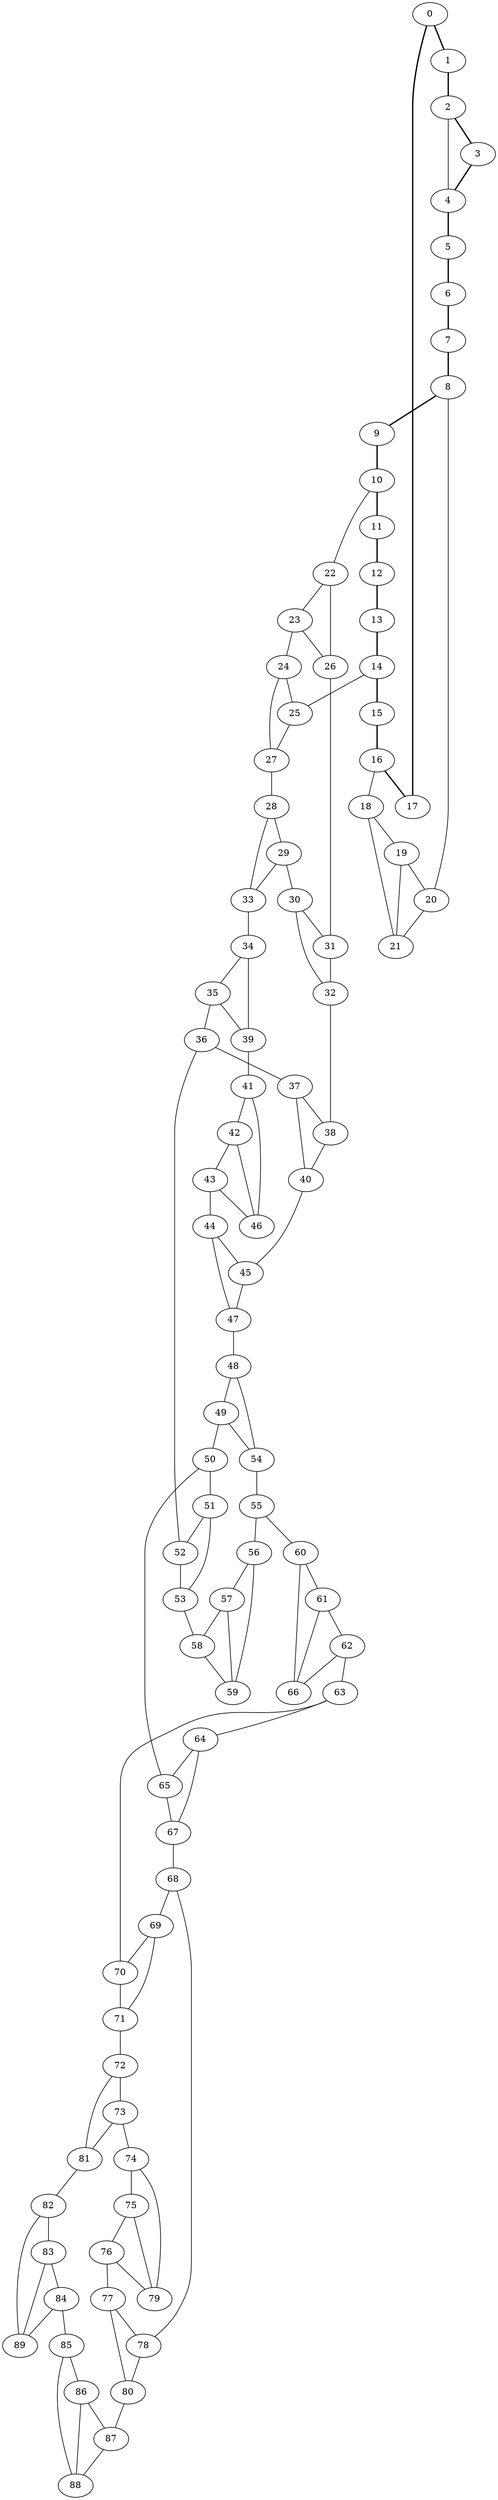 //Inside of this graph isn't 3-connected
graph G {
0 [ pos = " 21.00,0.00!" ];
0 -- 1[style=bold];
0 -- 17[style=bold];
1 [ pos = " 19.73,7.18!" ];
1 -- 2[style=bold];
2 [ pos = " 16.09,13.50!" ];
2 -- 3[style=bold];
2 -- 4;
3 [ pos = " 10.50,18.19!" ];
3 -- 4[style=bold];
4 [ pos = " 3.65,20.68!" ];
4 -- 5[style=bold];
5 [ pos = " -3.65,20.68!" ];
5 -- 6[style=bold];
6 [ pos = " -10.50,18.19!" ];
6 -- 7[style=bold];
7 [ pos = " -16.09,13.50!" ];
7 -- 8[style=bold];
8 [ pos = " -19.73,7.18!" ];
8 -- 9[style=bold];
8 -- 20;
9 [ pos = " -21.00,0.00!" ];
9 -- 10[style=bold];
10 [ pos = " -19.73,-7.18!" ];
10 -- 11[style=bold];
10 -- 22;
11 [ pos = " -16.09,-13.50!" ];
11 -- 12[style=bold];
12 [ pos = " -10.50,-18.19!" ];
12 -- 13[style=bold];
13 [ pos = " -3.65,-20.68!" ];
13 -- 14[style=bold];
14 [ pos = " 3.65,-20.68!" ];
14 -- 15[style=bold];
14 -- 25;
15 [ pos = " 10.50,-18.19!" ];
15 -- 16[style=bold];
16 [ pos = " 16.09,-13.50!" ];
16 -- 17[style=bold];
16 -- 18;
17 [ pos = " 19.73,-7.18!" ];
18 -- 19;
18 -- 21;
19 -- 20;
19 -- 21;
20 -- 21;
22 -- 23;
22 -- 26;
23 -- 24;
23 -- 26;
24 -- 25;
24 -- 27;
25 -- 27;
26 -- 31;
27 -- 28;
28 -- 29;
28 -- 33;
29 -- 30;
29 -- 33;
30 -- 31;
30 -- 32;
31 -- 32;
32 -- 38;
33 -- 34;
34 -- 35;
34 -- 39;
35 -- 36;
35 -- 39;
36 -- 37;
36 -- 52;
37 -- 38;
37 -- 40;
38 -- 40;
39 -- 41;
40 -- 45;
41 -- 42;
41 -- 46;
42 -- 43;
42 -- 46;
43 -- 44;
43 -- 46;
44 -- 45;
44 -- 47;
45 -- 47;
47 -- 48;
48 -- 49;
48 -- 54;
49 -- 50;
49 -- 54;
50 -- 51;
50 -- 65;
51 -- 52;
51 -- 53;
52 -- 53;
53 -- 58;
54 -- 55;
55 -- 56;
55 -- 60;
56 -- 57;
56 -- 59;
57 -- 58;
57 -- 59;
58 -- 59;
60 -- 61;
60 -- 66;
61 -- 62;
61 -- 66;
62 -- 63;
62 -- 66;
63 -- 64;
63 -- 70;
64 -- 65;
64 -- 67;
65 -- 67;
67 -- 68;
68 -- 69;
68 -- 78;
69 -- 70;
69 -- 71;
70 -- 71;
71 -- 72;
72 -- 73;
72 -- 81;
73 -- 74;
73 -- 81;
74 -- 75;
74 -- 79;
75 -- 76;
75 -- 79;
76 -- 77;
76 -- 79;
77 -- 78;
77 -- 80;
78 -- 80;
80 -- 87;
81 -- 82;
82 -- 83;
82 -- 89;
83 -- 84;
83 -- 89;
84 -- 85;
84 -- 89;
85 -- 86;
85 -- 88;
86 -- 87;
86 -- 88;
87 -- 88;
}
